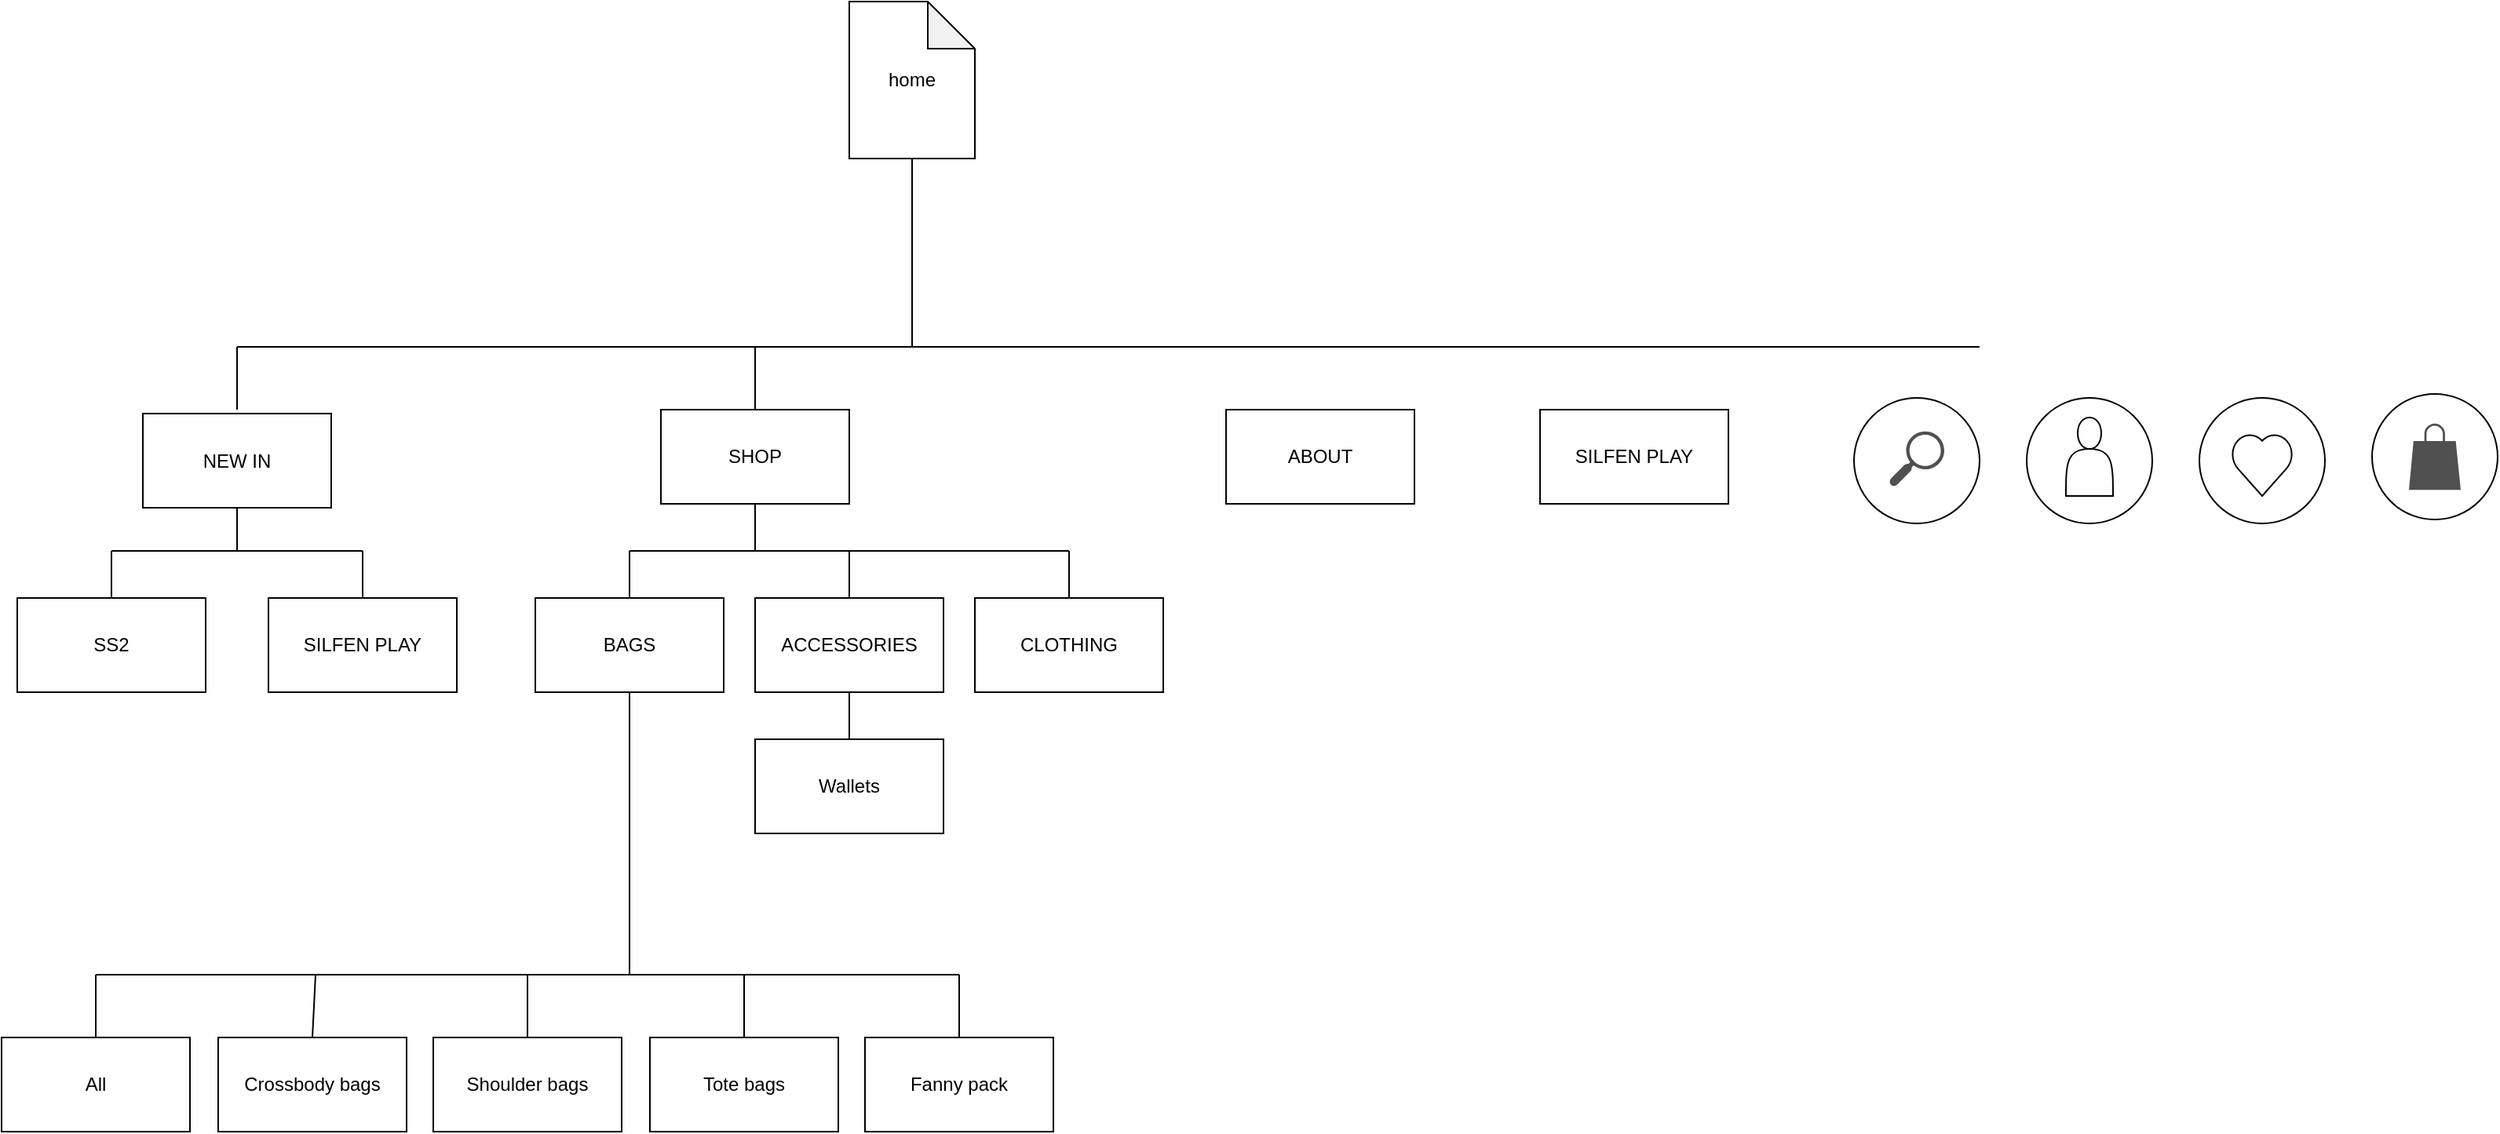 <mxfile>
    <diagram id="yMozqvT02EpEVQ4kc75w" name="Page-1">
        <mxGraphModel dx="1698" dy="1187" grid="1" gridSize="10" guides="1" tooltips="1" connect="1" arrows="1" fold="1" page="0" pageScale="1" pageWidth="827" pageHeight="1169" background="none" math="0" shadow="0">
            <root>
                <mxCell id="0"/>
                <mxCell id="1" parent="0"/>
                <mxCell id="2" value="home" style="shape=note;whiteSpace=wrap;html=1;backgroundOutline=1;darkOpacity=0.05;" vertex="1" parent="1">
                    <mxGeometry x="440" y="-100" width="80" height="100" as="geometry"/>
                </mxCell>
                <mxCell id="4" value="NEW IN" style="rounded=0;whiteSpace=wrap;html=1;" vertex="1" parent="1">
                    <mxGeometry x="-10" y="162.5" width="120" height="60" as="geometry"/>
                </mxCell>
                <mxCell id="5" value="SHOP" style="rounded=0;whiteSpace=wrap;html=1;" vertex="1" parent="1">
                    <mxGeometry x="320" y="160" width="120" height="60" as="geometry"/>
                </mxCell>
                <mxCell id="6" value="ABOUT" style="rounded=0;whiteSpace=wrap;html=1;" vertex="1" parent="1">
                    <mxGeometry x="680" y="160" width="120" height="60" as="geometry"/>
                </mxCell>
                <mxCell id="7" value="SILFEN PLAY" style="rounded=0;whiteSpace=wrap;html=1;" vertex="1" parent="1">
                    <mxGeometry x="880" y="160" width="120" height="60" as="geometry"/>
                </mxCell>
                <mxCell id="8" value="SS2" style="rounded=0;whiteSpace=wrap;html=1;" vertex="1" parent="1">
                    <mxGeometry x="-90" y="280" width="120" height="60" as="geometry"/>
                </mxCell>
                <mxCell id="14" value="" style="endArrow=none;html=1;entryX=0.5;entryY=1;entryDx=0;entryDy=0;entryPerimeter=0;" edge="1" parent="1" target="2">
                    <mxGeometry width="50" height="50" relative="1" as="geometry">
                        <mxPoint x="480" y="120" as="sourcePoint"/>
                        <mxPoint x="440" y="260" as="targetPoint"/>
                    </mxGeometry>
                </mxCell>
                <mxCell id="15" value="" style="endArrow=none;html=1;" edge="1" parent="1">
                    <mxGeometry width="50" height="50" relative="1" as="geometry">
                        <mxPoint x="50" y="120" as="sourcePoint"/>
                        <mxPoint x="1160" y="120" as="targetPoint"/>
                    </mxGeometry>
                </mxCell>
                <mxCell id="26" value="All" style="rounded=0;whiteSpace=wrap;html=1;" vertex="1" parent="1">
                    <mxGeometry x="-100" y="560" width="120" height="60" as="geometry"/>
                </mxCell>
                <mxCell id="27" value="Crossbody bags" style="rounded=0;whiteSpace=wrap;html=1;" vertex="1" parent="1">
                    <mxGeometry x="38" y="560" width="120" height="60" as="geometry"/>
                </mxCell>
                <mxCell id="28" value="SILFEN PLAY" style="rounded=0;whiteSpace=wrap;html=1;" vertex="1" parent="1">
                    <mxGeometry x="70" y="280" width="120" height="60" as="geometry"/>
                </mxCell>
                <mxCell id="29" value="" style="group" vertex="1" connectable="0" parent="1">
                    <mxGeometry x="1410" y="150" width="80" height="80" as="geometry"/>
                </mxCell>
                <mxCell id="24" value="" style="ellipse;whiteSpace=wrap;html=1;aspect=fixed;" vertex="1" parent="29">
                    <mxGeometry width="80" height="80" as="geometry"/>
                </mxCell>
                <mxCell id="25" value="" style="sketch=0;pointerEvents=1;shadow=0;dashed=0;html=1;strokeColor=none;fillColor=#505050;labelPosition=center;verticalLabelPosition=bottom;verticalAlign=top;outlineConnect=0;align=center;shape=mxgraph.office.concepts.marketplace_shopping_bag;" vertex="1" parent="29">
                    <mxGeometry x="23.5" y="18.92" width="33" height="42.16" as="geometry"/>
                </mxCell>
                <mxCell id="30" value="" style="group" vertex="1" connectable="0" parent="1">
                    <mxGeometry x="1300" y="152.5" width="80" height="80" as="geometry"/>
                </mxCell>
                <mxCell id="22" value="" style="ellipse;whiteSpace=wrap;html=1;aspect=fixed;" vertex="1" parent="30">
                    <mxGeometry width="80" height="80" as="geometry"/>
                </mxCell>
                <mxCell id="23" value="" style="verticalLabelPosition=bottom;verticalAlign=top;html=1;shape=mxgraph.basic.heart" vertex="1" parent="30">
                    <mxGeometry x="20" y="22.5" width="40" height="40" as="geometry"/>
                </mxCell>
                <mxCell id="31" value="" style="group" vertex="1" connectable="0" parent="1">
                    <mxGeometry x="1190" y="152.5" width="80" height="80" as="geometry"/>
                </mxCell>
                <mxCell id="20" value="" style="ellipse;whiteSpace=wrap;html=1;aspect=fixed;" vertex="1" parent="31">
                    <mxGeometry width="80" height="80" as="geometry"/>
                </mxCell>
                <mxCell id="21" value="" style="shape=actor;whiteSpace=wrap;html=1;" vertex="1" parent="31">
                    <mxGeometry x="25" y="12.5" width="30" height="50" as="geometry"/>
                </mxCell>
                <mxCell id="32" value="" style="group" vertex="1" connectable="0" parent="1">
                    <mxGeometry x="1080" y="152.5" width="80" height="80" as="geometry"/>
                </mxCell>
                <mxCell id="18" value="" style="ellipse;whiteSpace=wrap;html=1;aspect=fixed;" vertex="1" parent="32">
                    <mxGeometry width="80" height="80" as="geometry"/>
                </mxCell>
                <mxCell id="19" value="" style="sketch=0;pointerEvents=1;shadow=0;dashed=0;html=1;strokeColor=none;fillColor=#505050;labelPosition=center;verticalLabelPosition=bottom;verticalAlign=top;outlineConnect=0;align=center;shape=mxgraph.office.concepts.search;" vertex="1" parent="32">
                    <mxGeometry x="22.5" y="21.42" width="35" height="35" as="geometry"/>
                </mxCell>
                <mxCell id="35" value="Shoulder bags&lt;span style=&quot;color: rgba(0 , 0 , 0 , 0) ; font-family: monospace ; font-size: 0px&quot;&gt;%3CmxGraphModel%3E%3Croot%3E%3CmxCell%20id%3D%220%22%2F%3E%3CmxCell%20id%3D%221%22%20parent%3D%220%22%2F%3E%3CmxCell%20id%3D%222%22%20value%3D%22Crossbody%20bags%22%20style%3D%22rounded%3D0%3BwhiteSpace%3Dwrap%3Bhtml%3D1%3B%22%20vertex%3D%221%22%20parent%3D%221%22%3E%3CmxGeometry%20x%3D%22319%22%20y%3D%22360%22%20width%3D%22120%22%20height%3D%2260%22%20as%3D%22geometry%22%2F%3E%3C%2FmxCell%3E%3C%2Froot%3E%3C%2FmxGraphModel%3E&lt;/span&gt;" style="rounded=0;whiteSpace=wrap;html=1;" vertex="1" parent="1">
                    <mxGeometry x="175" y="560" width="120" height="60" as="geometry"/>
                </mxCell>
                <mxCell id="36" value="Tote bags" style="rounded=0;whiteSpace=wrap;html=1;" vertex="1" parent="1">
                    <mxGeometry x="313" y="560" width="120" height="60" as="geometry"/>
                </mxCell>
                <mxCell id="37" value="Fanny pack" style="rounded=0;whiteSpace=wrap;html=1;" vertex="1" parent="1">
                    <mxGeometry x="450" y="560" width="120" height="60" as="geometry"/>
                </mxCell>
                <mxCell id="38" value="BAGS" style="rounded=0;whiteSpace=wrap;html=1;" vertex="1" parent="1">
                    <mxGeometry x="240" y="280" width="120" height="60" as="geometry"/>
                </mxCell>
                <mxCell id="39" value="CLOTHING" style="rounded=0;whiteSpace=wrap;html=1;" vertex="1" parent="1">
                    <mxGeometry x="520" y="280" width="120" height="60" as="geometry"/>
                </mxCell>
                <mxCell id="40" value="ACCESSORIES" style="rounded=0;whiteSpace=wrap;html=1;" vertex="1" parent="1">
                    <mxGeometry x="380" y="280" width="120" height="60" as="geometry"/>
                </mxCell>
                <mxCell id="41" value="" style="endArrow=none;html=1;entryX=0.5;entryY=1;entryDx=0;entryDy=0;" edge="1" parent="1" target="38">
                    <mxGeometry width="50" height="50" relative="1" as="geometry">
                        <mxPoint x="300" y="520" as="sourcePoint"/>
                        <mxPoint x="240" y="470" as="targetPoint"/>
                    </mxGeometry>
                </mxCell>
                <mxCell id="43" value="" style="endArrow=none;html=1;" edge="1" parent="1">
                    <mxGeometry width="50" height="50" relative="1" as="geometry">
                        <mxPoint x="-40" y="520" as="sourcePoint"/>
                        <mxPoint x="510" y="520" as="targetPoint"/>
                    </mxGeometry>
                </mxCell>
                <mxCell id="45" value="" style="endArrow=none;html=1;entryX=0.5;entryY=0;entryDx=0;entryDy=0;" edge="1" parent="1" target="26">
                    <mxGeometry width="50" height="50" relative="1" as="geometry">
                        <mxPoint x="-40" y="520" as="sourcePoint"/>
                        <mxPoint x="470" y="510" as="targetPoint"/>
                    </mxGeometry>
                </mxCell>
                <mxCell id="46" value="" style="endArrow=none;html=1;exitX=0.5;exitY=0;exitDx=0;exitDy=0;" edge="1" parent="1" source="27">
                    <mxGeometry width="50" height="50" relative="1" as="geometry">
                        <mxPoint x="420" y="560" as="sourcePoint"/>
                        <mxPoint x="100" y="520" as="targetPoint"/>
                    </mxGeometry>
                </mxCell>
                <mxCell id="47" value="" style="endArrow=none;html=1;exitX=0.5;exitY=0;exitDx=0;exitDy=0;" edge="1" parent="1" source="35">
                    <mxGeometry width="50" height="50" relative="1" as="geometry">
                        <mxPoint x="420" y="560" as="sourcePoint"/>
                        <mxPoint x="235" y="520" as="targetPoint"/>
                    </mxGeometry>
                </mxCell>
                <mxCell id="48" value="" style="endArrow=none;html=1;exitX=0.5;exitY=0;exitDx=0;exitDy=0;" edge="1" parent="1" source="36">
                    <mxGeometry width="50" height="50" relative="1" as="geometry">
                        <mxPoint x="420" y="560" as="sourcePoint"/>
                        <mxPoint x="373" y="520" as="targetPoint"/>
                    </mxGeometry>
                </mxCell>
                <mxCell id="49" value="" style="endArrow=none;html=1;exitX=0.5;exitY=0;exitDx=0;exitDy=0;" edge="1" parent="1" source="37">
                    <mxGeometry width="50" height="50" relative="1" as="geometry">
                        <mxPoint x="420" y="560" as="sourcePoint"/>
                        <mxPoint x="510" y="520" as="targetPoint"/>
                    </mxGeometry>
                </mxCell>
                <mxCell id="50" value="Wallets" style="rounded=0;whiteSpace=wrap;html=1;" vertex="1" parent="1">
                    <mxGeometry x="380" y="370" width="120" height="60" as="geometry"/>
                </mxCell>
                <mxCell id="51" value="" style="endArrow=none;html=1;exitX=0.5;exitY=0;exitDx=0;exitDy=0;entryX=0.5;entryY=1;entryDx=0;entryDy=0;" edge="1" parent="1" source="50" target="40">
                    <mxGeometry width="50" height="50" relative="1" as="geometry">
                        <mxPoint x="420" y="320" as="sourcePoint"/>
                        <mxPoint x="470" y="270" as="targetPoint"/>
                    </mxGeometry>
                </mxCell>
                <mxCell id="55" value="" style="endArrow=none;html=1;" edge="1" parent="1">
                    <mxGeometry width="50" height="50" relative="1" as="geometry">
                        <mxPoint x="50" y="160" as="sourcePoint"/>
                        <mxPoint x="50" y="120" as="targetPoint"/>
                    </mxGeometry>
                </mxCell>
                <mxCell id="56" value="" style="endArrow=none;html=1;exitX=0.5;exitY=1;exitDx=0;exitDy=0;" edge="1" parent="1" source="4">
                    <mxGeometry width="50" height="50" relative="1" as="geometry">
                        <mxPoint x="240" y="190" as="sourcePoint"/>
                        <mxPoint x="50" y="250" as="targetPoint"/>
                    </mxGeometry>
                </mxCell>
                <mxCell id="57" value="" style="endArrow=none;html=1;" edge="1" parent="1">
                    <mxGeometry width="50" height="50" relative="1" as="geometry">
                        <mxPoint x="-30" y="250" as="sourcePoint"/>
                        <mxPoint x="130" y="250" as="targetPoint"/>
                    </mxGeometry>
                </mxCell>
                <mxCell id="61" value="" style="endArrow=none;html=1;exitX=0.5;exitY=0;exitDx=0;exitDy=0;" edge="1" parent="1" source="8">
                    <mxGeometry width="50" height="50" relative="1" as="geometry">
                        <mxPoint x="-30" y="270" as="sourcePoint"/>
                        <mxPoint x="-30" y="250" as="targetPoint"/>
                    </mxGeometry>
                </mxCell>
                <mxCell id="62" value="" style="endArrow=none;html=1;exitX=0.5;exitY=0;exitDx=0;exitDy=0;" edge="1" parent="1" source="28">
                    <mxGeometry width="50" height="50" relative="1" as="geometry">
                        <mxPoint x="240" y="190" as="sourcePoint"/>
                        <mxPoint x="130" y="250" as="targetPoint"/>
                    </mxGeometry>
                </mxCell>
                <mxCell id="63" value="" style="endArrow=none;html=1;exitX=0.5;exitY=0;exitDx=0;exitDy=0;" edge="1" parent="1" source="5">
                    <mxGeometry width="50" height="50" relative="1" as="geometry">
                        <mxPoint x="400" y="310" as="sourcePoint"/>
                        <mxPoint x="380" y="120" as="targetPoint"/>
                    </mxGeometry>
                </mxCell>
                <mxCell id="65" value="" style="endArrow=none;html=1;exitX=0.5;exitY=1;exitDx=0;exitDy=0;" edge="1" parent="1" source="5">
                    <mxGeometry width="50" height="50" relative="1" as="geometry">
                        <mxPoint x="410" y="300" as="sourcePoint"/>
                        <mxPoint x="380" y="250" as="targetPoint"/>
                    </mxGeometry>
                </mxCell>
                <mxCell id="66" value="" style="endArrow=none;html=1;" edge="1" parent="1">
                    <mxGeometry width="50" height="50" relative="1" as="geometry">
                        <mxPoint x="300" y="250" as="sourcePoint"/>
                        <mxPoint x="580" y="250" as="targetPoint"/>
                    </mxGeometry>
                </mxCell>
                <mxCell id="67" value="" style="endArrow=none;html=1;exitX=0.5;exitY=0;exitDx=0;exitDy=0;" edge="1" parent="1" source="38">
                    <mxGeometry width="50" height="50" relative="1" as="geometry">
                        <mxPoint x="410" y="300" as="sourcePoint"/>
                        <mxPoint x="300" y="250" as="targetPoint"/>
                    </mxGeometry>
                </mxCell>
                <mxCell id="68" value="" style="endArrow=none;html=1;exitX=0.5;exitY=0;exitDx=0;exitDy=0;" edge="1" parent="1" source="40">
                    <mxGeometry width="50" height="50" relative="1" as="geometry">
                        <mxPoint x="410" y="300" as="sourcePoint"/>
                        <mxPoint x="440" y="250" as="targetPoint"/>
                    </mxGeometry>
                </mxCell>
                <mxCell id="69" value="" style="endArrow=none;html=1;exitX=0.5;exitY=0;exitDx=0;exitDy=0;" edge="1" parent="1" source="39">
                    <mxGeometry width="50" height="50" relative="1" as="geometry">
                        <mxPoint x="410" y="300" as="sourcePoint"/>
                        <mxPoint x="580" y="250" as="targetPoint"/>
                    </mxGeometry>
                </mxCell>
            </root>
        </mxGraphModel>
    </diagram>
</mxfile>